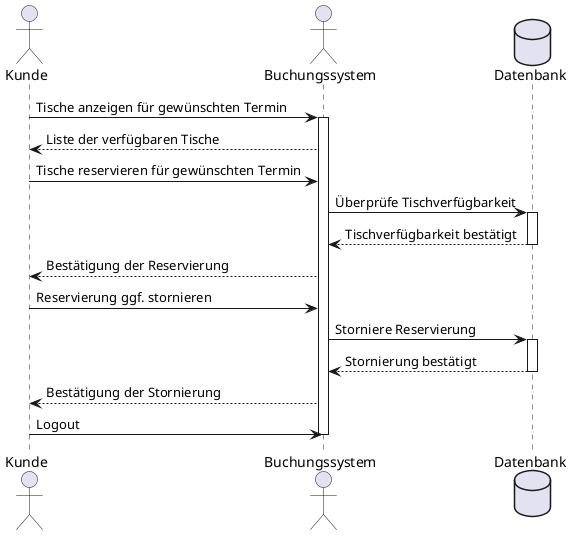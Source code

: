 @startuml
actor Kunde
actor Buchungssystem
database Datenbank

Kunde -> Buchungssystem: Tische anzeigen für gewünschten Termin
activate Buchungssystem
Buchungssystem --> Kunde: Liste der verfügbaren Tische
Kunde -> Buchungssystem: Tische reservieren für gewünschten Termin
Buchungssystem -> Datenbank: Überprüfe Tischverfügbarkeit
activate Datenbank
Datenbank --> Buchungssystem: Tischverfügbarkeit bestätigt
deactivate Datenbank
Buchungssystem --> Kunde: Bestätigung der Reservierung
Kunde -> Buchungssystem: Reservierung ggf. stornieren
Buchungssystem -> Datenbank: Storniere Reservierung
activate Datenbank
Datenbank --> Buchungssystem: Stornierung bestätigt
deactivate Datenbank
Buchungssystem --> Kunde: Bestätigung der Stornierung
Kunde -> Buchungssystem: Logout

deactivate Buchungssystem

@enduml
